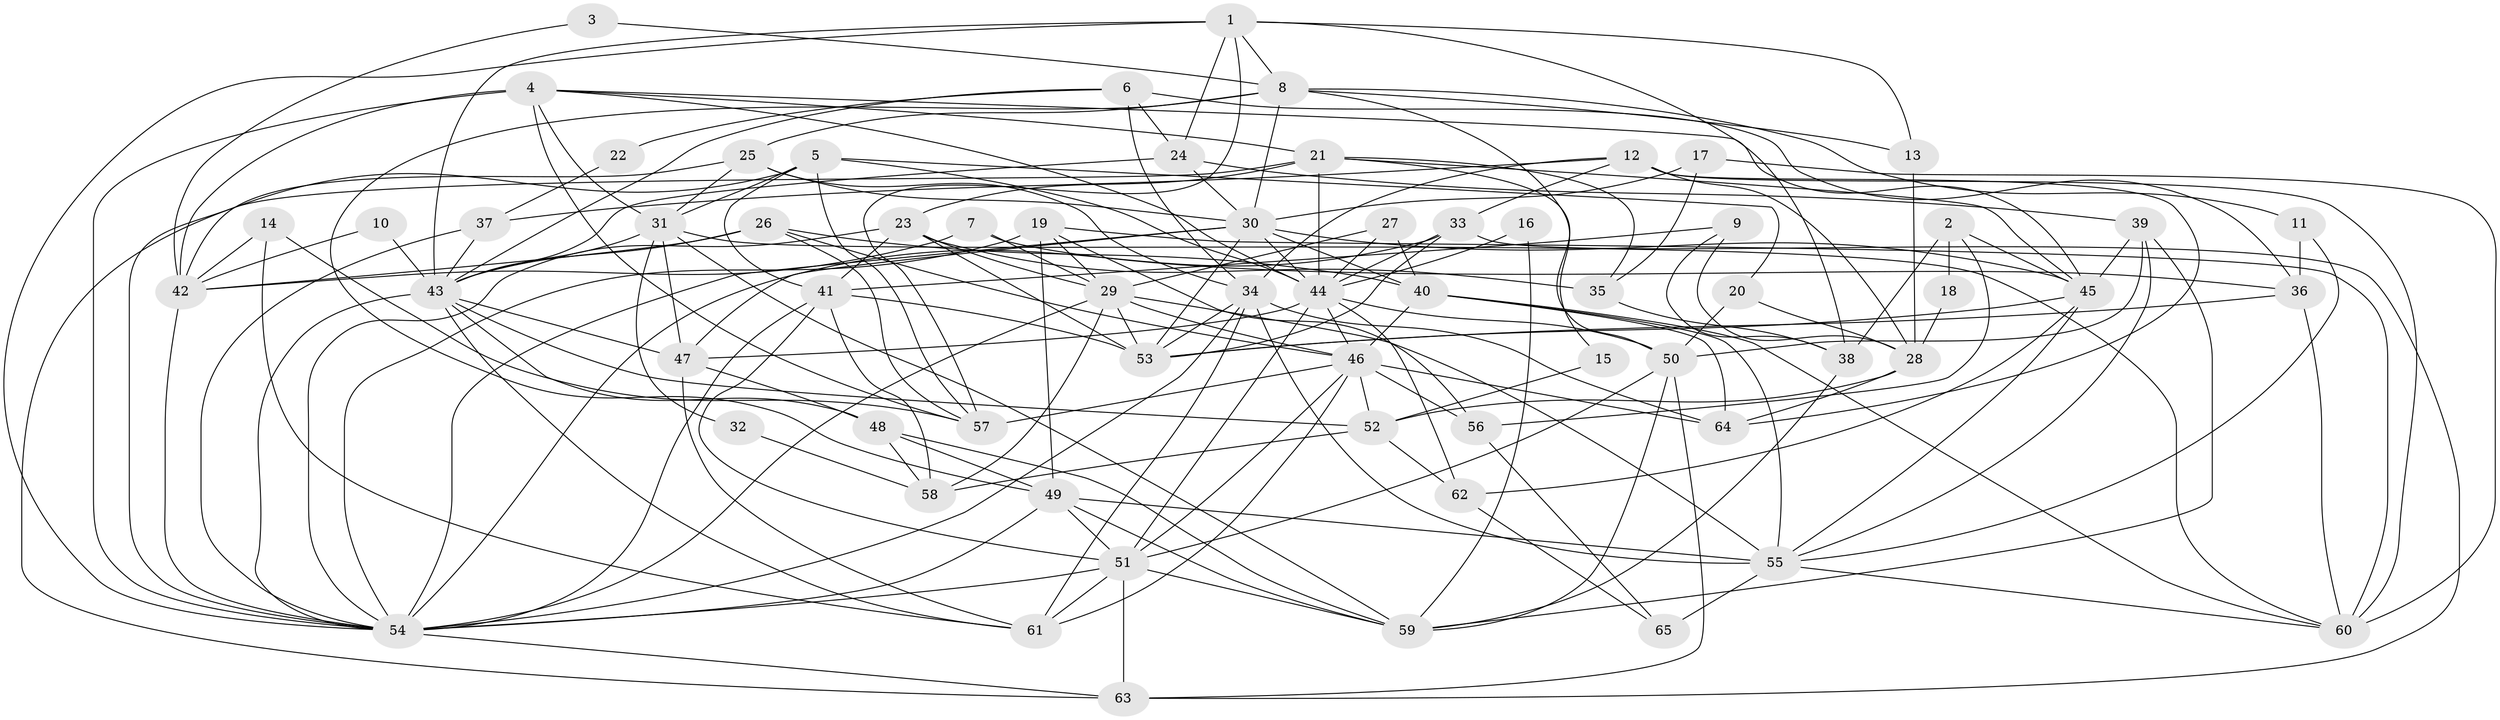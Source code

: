 // original degree distribution, {5: 0.21705426356589147, 4: 0.21705426356589147, 6: 0.11627906976744186, 2: 0.17054263565891473, 3: 0.24031007751937986, 8: 0.015503875968992248, 7: 0.023255813953488372}
// Generated by graph-tools (version 1.1) at 2025/26/03/09/25 03:26:18]
// undirected, 65 vertices, 187 edges
graph export_dot {
graph [start="1"]
  node [color=gray90,style=filled];
  1;
  2;
  3;
  4;
  5;
  6;
  7;
  8;
  9;
  10;
  11;
  12;
  13;
  14;
  15;
  16;
  17;
  18;
  19;
  20;
  21;
  22;
  23;
  24;
  25;
  26;
  27;
  28;
  29;
  30;
  31;
  32;
  33;
  34;
  35;
  36;
  37;
  38;
  39;
  40;
  41;
  42;
  43;
  44;
  45;
  46;
  47;
  48;
  49;
  50;
  51;
  52;
  53;
  54;
  55;
  56;
  57;
  58;
  59;
  60;
  61;
  62;
  63;
  64;
  65;
  1 -- 8 [weight=1.0];
  1 -- 13 [weight=1.0];
  1 -- 24 [weight=1.0];
  1 -- 38 [weight=1.0];
  1 -- 43 [weight=1.0];
  1 -- 54 [weight=1.0];
  1 -- 57 [weight=1.0];
  2 -- 18 [weight=2.0];
  2 -- 38 [weight=1.0];
  2 -- 45 [weight=1.0];
  2 -- 56 [weight=1.0];
  3 -- 8 [weight=1.0];
  3 -- 42 [weight=1.0];
  4 -- 21 [weight=1.0];
  4 -- 31 [weight=1.0];
  4 -- 42 [weight=1.0];
  4 -- 44 [weight=1.0];
  4 -- 45 [weight=1.0];
  4 -- 54 [weight=1.0];
  4 -- 57 [weight=1.0];
  5 -- 20 [weight=1.0];
  5 -- 31 [weight=1.0];
  5 -- 41 [weight=1.0];
  5 -- 44 [weight=1.0];
  5 -- 54 [weight=1.0];
  5 -- 57 [weight=1.0];
  6 -- 22 [weight=1.0];
  6 -- 24 [weight=1.0];
  6 -- 34 [weight=1.0];
  6 -- 36 [weight=1.0];
  6 -- 43 [weight=1.0];
  7 -- 29 [weight=1.0];
  7 -- 36 [weight=1.0];
  7 -- 42 [weight=1.0];
  8 -- 11 [weight=1.0];
  8 -- 13 [weight=1.0];
  8 -- 15 [weight=1.0];
  8 -- 25 [weight=1.0];
  8 -- 30 [weight=1.0];
  8 -- 49 [weight=1.0];
  9 -- 28 [weight=1.0];
  9 -- 38 [weight=1.0];
  9 -- 41 [weight=1.0];
  10 -- 42 [weight=1.0];
  10 -- 43 [weight=1.0];
  11 -- 36 [weight=1.0];
  11 -- 55 [weight=1.0];
  12 -- 28 [weight=1.0];
  12 -- 33 [weight=1.0];
  12 -- 34 [weight=1.0];
  12 -- 37 [weight=1.0];
  12 -- 60 [weight=1.0];
  12 -- 64 [weight=1.0];
  13 -- 28 [weight=1.0];
  14 -- 42 [weight=1.0];
  14 -- 57 [weight=1.0];
  14 -- 61 [weight=1.0];
  15 -- 52 [weight=1.0];
  16 -- 44 [weight=1.0];
  16 -- 59 [weight=1.0];
  17 -- 30 [weight=1.0];
  17 -- 35 [weight=1.0];
  17 -- 60 [weight=2.0];
  18 -- 28 [weight=1.0];
  19 -- 29 [weight=1.0];
  19 -- 49 [weight=1.0];
  19 -- 54 [weight=1.0];
  19 -- 56 [weight=1.0];
  19 -- 60 [weight=1.0];
  20 -- 28 [weight=2.0];
  20 -- 50 [weight=1.0];
  21 -- 23 [weight=1.0];
  21 -- 35 [weight=1.0];
  21 -- 44 [weight=1.0];
  21 -- 45 [weight=1.0];
  21 -- 50 [weight=1.0];
  21 -- 63 [weight=1.0];
  22 -- 37 [weight=1.0];
  23 -- 29 [weight=1.0];
  23 -- 35 [weight=1.0];
  23 -- 41 [weight=1.0];
  23 -- 53 [weight=1.0];
  23 -- 54 [weight=1.0];
  24 -- 30 [weight=1.0];
  24 -- 39 [weight=1.0];
  24 -- 43 [weight=1.0];
  25 -- 30 [weight=1.0];
  25 -- 31 [weight=1.0];
  25 -- 34 [weight=1.0];
  25 -- 42 [weight=1.0];
  26 -- 40 [weight=1.0];
  26 -- 42 [weight=1.0];
  26 -- 43 [weight=1.0];
  26 -- 46 [weight=1.0];
  26 -- 57 [weight=1.0];
  27 -- 29 [weight=1.0];
  27 -- 40 [weight=1.0];
  27 -- 44 [weight=1.0];
  28 -- 52 [weight=1.0];
  28 -- 64 [weight=1.0];
  29 -- 46 [weight=1.0];
  29 -- 53 [weight=1.0];
  29 -- 54 [weight=1.0];
  29 -- 55 [weight=1.0];
  29 -- 58 [weight=2.0];
  30 -- 40 [weight=1.0];
  30 -- 44 [weight=1.0];
  30 -- 45 [weight=1.0];
  30 -- 47 [weight=1.0];
  30 -- 53 [weight=1.0];
  30 -- 54 [weight=1.0];
  31 -- 32 [weight=1.0];
  31 -- 43 [weight=1.0];
  31 -- 47 [weight=1.0];
  31 -- 59 [weight=1.0];
  31 -- 60 [weight=1.0];
  32 -- 58 [weight=1.0];
  33 -- 44 [weight=2.0];
  33 -- 53 [weight=1.0];
  33 -- 54 [weight=1.0];
  33 -- 63 [weight=1.0];
  34 -- 53 [weight=1.0];
  34 -- 54 [weight=1.0];
  34 -- 55 [weight=1.0];
  34 -- 61 [weight=1.0];
  34 -- 64 [weight=1.0];
  35 -- 38 [weight=1.0];
  36 -- 53 [weight=1.0];
  36 -- 60 [weight=1.0];
  37 -- 43 [weight=1.0];
  37 -- 54 [weight=1.0];
  38 -- 59 [weight=1.0];
  39 -- 45 [weight=1.0];
  39 -- 50 [weight=1.0];
  39 -- 55 [weight=1.0];
  39 -- 59 [weight=1.0];
  40 -- 46 [weight=1.0];
  40 -- 55 [weight=1.0];
  40 -- 60 [weight=1.0];
  40 -- 64 [weight=1.0];
  41 -- 51 [weight=1.0];
  41 -- 53 [weight=1.0];
  41 -- 54 [weight=1.0];
  41 -- 58 [weight=1.0];
  42 -- 54 [weight=1.0];
  43 -- 47 [weight=1.0];
  43 -- 48 [weight=1.0];
  43 -- 52 [weight=1.0];
  43 -- 54 [weight=1.0];
  43 -- 61 [weight=1.0];
  44 -- 46 [weight=1.0];
  44 -- 47 [weight=1.0];
  44 -- 50 [weight=1.0];
  44 -- 51 [weight=1.0];
  44 -- 62 [weight=1.0];
  45 -- 53 [weight=1.0];
  45 -- 55 [weight=1.0];
  45 -- 62 [weight=1.0];
  46 -- 51 [weight=1.0];
  46 -- 52 [weight=1.0];
  46 -- 56 [weight=1.0];
  46 -- 57 [weight=1.0];
  46 -- 61 [weight=1.0];
  46 -- 64 [weight=1.0];
  47 -- 48 [weight=1.0];
  47 -- 61 [weight=1.0];
  48 -- 49 [weight=1.0];
  48 -- 58 [weight=2.0];
  48 -- 59 [weight=1.0];
  49 -- 51 [weight=1.0];
  49 -- 54 [weight=1.0];
  49 -- 55 [weight=1.0];
  49 -- 59 [weight=1.0];
  50 -- 51 [weight=1.0];
  50 -- 59 [weight=1.0];
  50 -- 63 [weight=1.0];
  51 -- 54 [weight=1.0];
  51 -- 59 [weight=1.0];
  51 -- 61 [weight=1.0];
  51 -- 63 [weight=1.0];
  52 -- 58 [weight=1.0];
  52 -- 62 [weight=1.0];
  54 -- 63 [weight=1.0];
  55 -- 60 [weight=1.0];
  55 -- 65 [weight=1.0];
  56 -- 65 [weight=1.0];
  62 -- 65 [weight=1.0];
}
